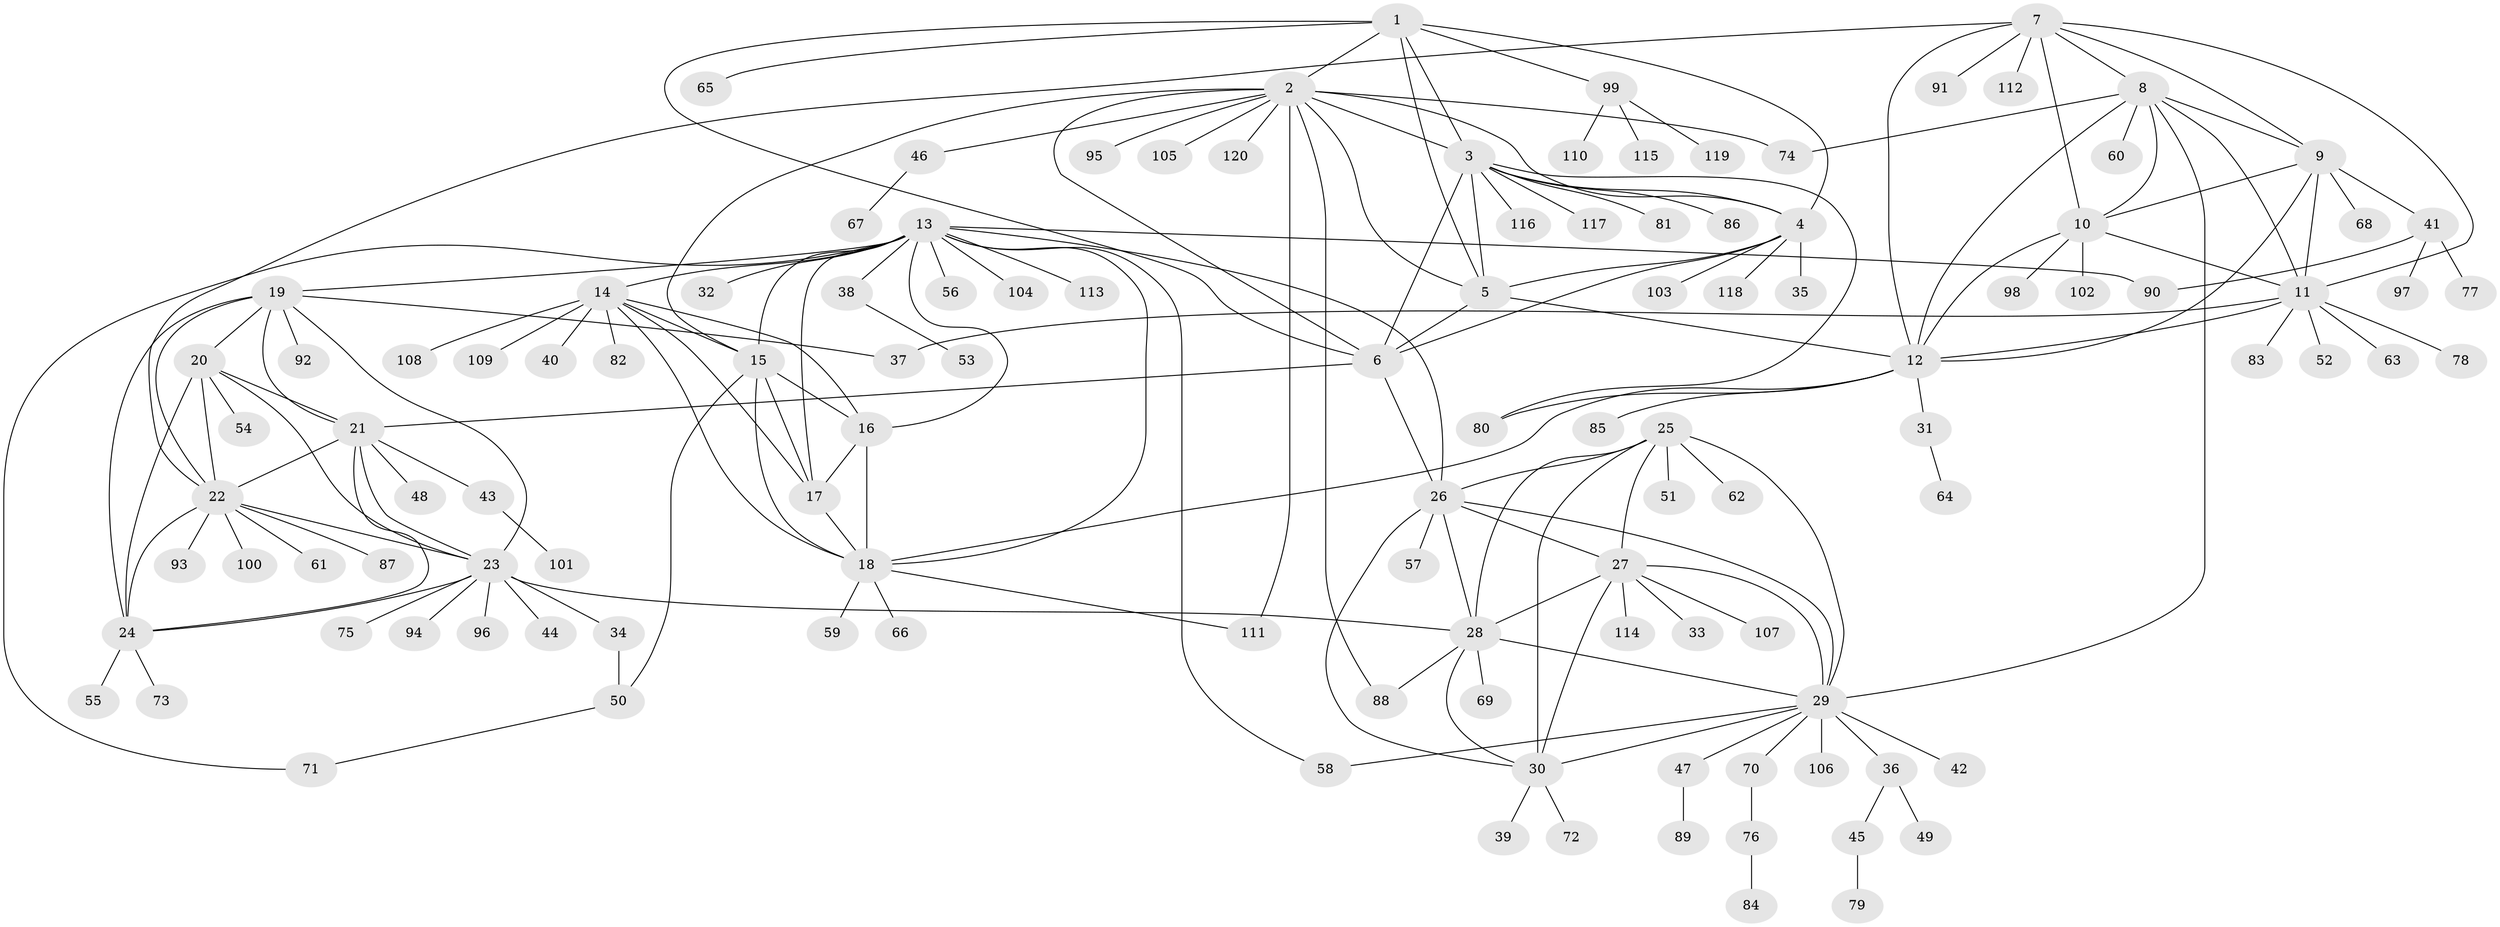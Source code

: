 // Generated by graph-tools (version 1.1) at 2025/55/03/09/25 04:55:17]
// undirected, 120 vertices, 184 edges
graph export_dot {
graph [start="1"]
  node [color=gray90,style=filled];
  1;
  2;
  3;
  4;
  5;
  6;
  7;
  8;
  9;
  10;
  11;
  12;
  13;
  14;
  15;
  16;
  17;
  18;
  19;
  20;
  21;
  22;
  23;
  24;
  25;
  26;
  27;
  28;
  29;
  30;
  31;
  32;
  33;
  34;
  35;
  36;
  37;
  38;
  39;
  40;
  41;
  42;
  43;
  44;
  45;
  46;
  47;
  48;
  49;
  50;
  51;
  52;
  53;
  54;
  55;
  56;
  57;
  58;
  59;
  60;
  61;
  62;
  63;
  64;
  65;
  66;
  67;
  68;
  69;
  70;
  71;
  72;
  73;
  74;
  75;
  76;
  77;
  78;
  79;
  80;
  81;
  82;
  83;
  84;
  85;
  86;
  87;
  88;
  89;
  90;
  91;
  92;
  93;
  94;
  95;
  96;
  97;
  98;
  99;
  100;
  101;
  102;
  103;
  104;
  105;
  106;
  107;
  108;
  109;
  110;
  111;
  112;
  113;
  114;
  115;
  116;
  117;
  118;
  119;
  120;
  1 -- 2;
  1 -- 3;
  1 -- 4;
  1 -- 5;
  1 -- 6;
  1 -- 65;
  1 -- 99;
  2 -- 3;
  2 -- 4;
  2 -- 5;
  2 -- 6;
  2 -- 15;
  2 -- 46;
  2 -- 74;
  2 -- 88;
  2 -- 95;
  2 -- 105;
  2 -- 111;
  2 -- 120;
  3 -- 4;
  3 -- 5;
  3 -- 6;
  3 -- 80;
  3 -- 81;
  3 -- 86;
  3 -- 116;
  3 -- 117;
  4 -- 5;
  4 -- 6;
  4 -- 35;
  4 -- 103;
  4 -- 118;
  5 -- 6;
  5 -- 12;
  6 -- 21;
  6 -- 26;
  7 -- 8;
  7 -- 9;
  7 -- 10;
  7 -- 11;
  7 -- 12;
  7 -- 22;
  7 -- 91;
  7 -- 112;
  8 -- 9;
  8 -- 10;
  8 -- 11;
  8 -- 12;
  8 -- 29;
  8 -- 60;
  8 -- 74;
  9 -- 10;
  9 -- 11;
  9 -- 12;
  9 -- 41;
  9 -- 68;
  10 -- 11;
  10 -- 12;
  10 -- 98;
  10 -- 102;
  11 -- 12;
  11 -- 37;
  11 -- 52;
  11 -- 63;
  11 -- 78;
  11 -- 83;
  12 -- 18;
  12 -- 31;
  12 -- 80;
  12 -- 85;
  13 -- 14;
  13 -- 15;
  13 -- 16;
  13 -- 17;
  13 -- 18;
  13 -- 19;
  13 -- 26;
  13 -- 32;
  13 -- 38;
  13 -- 56;
  13 -- 58;
  13 -- 71;
  13 -- 90;
  13 -- 104;
  13 -- 113;
  14 -- 15;
  14 -- 16;
  14 -- 17;
  14 -- 18;
  14 -- 40;
  14 -- 82;
  14 -- 108;
  14 -- 109;
  15 -- 16;
  15 -- 17;
  15 -- 18;
  15 -- 50;
  16 -- 17;
  16 -- 18;
  17 -- 18;
  18 -- 59;
  18 -- 66;
  18 -- 111;
  19 -- 20;
  19 -- 21;
  19 -- 22;
  19 -- 23;
  19 -- 24;
  19 -- 37;
  19 -- 92;
  20 -- 21;
  20 -- 22;
  20 -- 23;
  20 -- 24;
  20 -- 54;
  21 -- 22;
  21 -- 23;
  21 -- 24;
  21 -- 43;
  21 -- 48;
  22 -- 23;
  22 -- 24;
  22 -- 61;
  22 -- 87;
  22 -- 93;
  22 -- 100;
  23 -- 24;
  23 -- 28;
  23 -- 34;
  23 -- 44;
  23 -- 75;
  23 -- 94;
  23 -- 96;
  24 -- 55;
  24 -- 73;
  25 -- 26;
  25 -- 27;
  25 -- 28;
  25 -- 29;
  25 -- 30;
  25 -- 51;
  25 -- 62;
  26 -- 27;
  26 -- 28;
  26 -- 29;
  26 -- 30;
  26 -- 57;
  27 -- 28;
  27 -- 29;
  27 -- 30;
  27 -- 33;
  27 -- 107;
  27 -- 114;
  28 -- 29;
  28 -- 30;
  28 -- 69;
  28 -- 88;
  29 -- 30;
  29 -- 36;
  29 -- 42;
  29 -- 47;
  29 -- 58;
  29 -- 70;
  29 -- 106;
  30 -- 39;
  30 -- 72;
  31 -- 64;
  34 -- 50;
  36 -- 45;
  36 -- 49;
  38 -- 53;
  41 -- 77;
  41 -- 90;
  41 -- 97;
  43 -- 101;
  45 -- 79;
  46 -- 67;
  47 -- 89;
  50 -- 71;
  70 -- 76;
  76 -- 84;
  99 -- 110;
  99 -- 115;
  99 -- 119;
}
